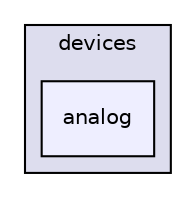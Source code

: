 digraph "python/webiopi/devices/analog" {
  compound=true
  node [ fontsize="10", fontname="Helvetica"];
  edge [ labelfontsize="10", labelfontname="Helvetica"];
  subgraph clusterdir_057d0b970b2631602d36df3d4c352168 {
    graph [ bgcolor="#ddddee", pencolor="black", label="devices" fontname="Helvetica", fontsize="10", URL="dir_057d0b970b2631602d36df3d4c352168.html"]
  dir_728dd898a83125addee12a9d36fa11a0 [shape=box, label="analog", style="filled", fillcolor="#eeeeff", pencolor="black", URL="dir_728dd898a83125addee12a9d36fa11a0.html"];
  }
}
